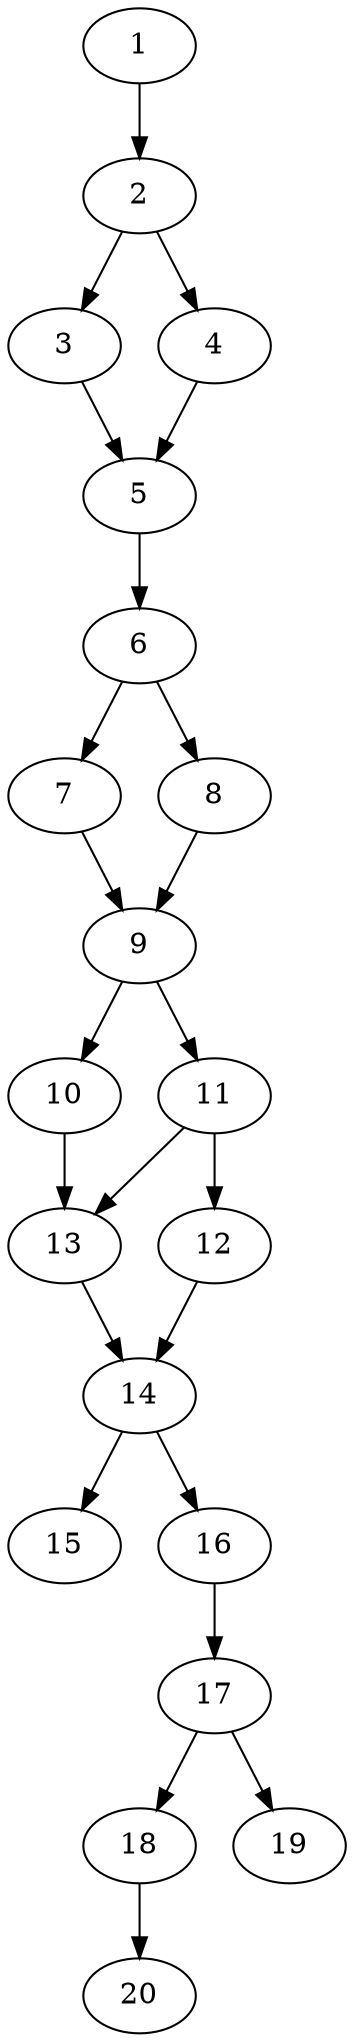 // DAG automatically generated by daggen at Thu Oct  3 13:58:42 2019
// ./daggen --dot -n 20 --ccr 0.3 --fat 0.3 --regular 0.5 --density 0.9 --mindata 5242880 --maxdata 52428800 
digraph G {
  1 [size="151046827", alpha="0.13", expect_size="45314048"] 
  1 -> 2 [size ="45314048"]
  2 [size="102464853", alpha="0.15", expect_size="30739456"] 
  2 -> 3 [size ="30739456"]
  2 -> 4 [size ="30739456"]
  3 [size="141189120", alpha="0.16", expect_size="42356736"] 
  3 -> 5 [size ="42356736"]
  4 [size="29911040", alpha="0.02", expect_size="8973312"] 
  4 -> 5 [size ="8973312"]
  5 [size="83674453", alpha="0.06", expect_size="25102336"] 
  5 -> 6 [size ="25102336"]
  6 [size="161409707", alpha="0.12", expect_size="48422912"] 
  6 -> 7 [size ="48422912"]
  6 -> 8 [size ="48422912"]
  7 [size="27781120", alpha="0.19", expect_size="8334336"] 
  7 -> 9 [size ="8334336"]
  8 [size="80233813", alpha="0.07", expect_size="24070144"] 
  8 -> 9 [size ="24070144"]
  9 [size="43492693", alpha="0.14", expect_size="13047808"] 
  9 -> 10 [size ="13047808"]
  9 -> 11 [size ="13047808"]
  10 [size="157593600", alpha="0.09", expect_size="47278080"] 
  10 -> 13 [size ="47278080"]
  11 [size="106397013", alpha="0.19", expect_size="31919104"] 
  11 -> 12 [size ="31919104"]
  11 -> 13 [size ="31919104"]
  12 [size="52302507", alpha="0.00", expect_size="15690752"] 
  12 -> 14 [size ="15690752"]
  13 [size="166772053", alpha="0.15", expect_size="50031616"] 
  13 -> 14 [size ="50031616"]
  14 [size="139219627", alpha="0.03", expect_size="41765888"] 
  14 -> 15 [size ="41765888"]
  14 -> 16 [size ="41765888"]
  15 [size="156023467", alpha="0.15", expect_size="46807040"] 
  16 [size="45591893", alpha="0.18", expect_size="13677568"] 
  16 -> 17 [size ="13677568"]
  17 [size="136717653", alpha="0.15", expect_size="41015296"] 
  17 -> 18 [size ="41015296"]
  17 -> 19 [size ="41015296"]
  18 [size="128576853", alpha="0.06", expect_size="38573056"] 
  18 -> 20 [size ="38573056"]
  19 [size="27374933", alpha="0.15", expect_size="8212480"] 
  20 [size="134263467", alpha="0.07", expect_size="40279040"] 
}
